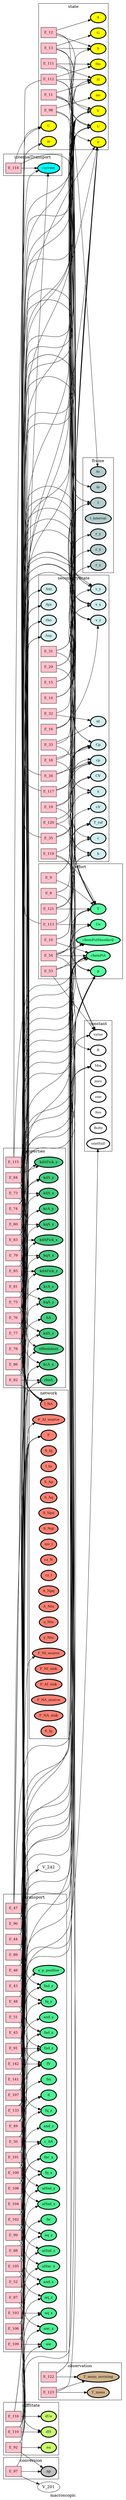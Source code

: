 digraph macroscopic {
label=macroscopic;
rankdir=LR;
E_43 -> V_113  [splines=ortho];
E_43 -> V_150  [splines=ortho];
E_43 -> V_186  [splines=ortho];
E_43 -> V_2  [splines=ortho];
E_44 -> V_113  [splines=ortho];
E_44 -> V_149  [splines=ortho];
E_44 -> V_187  [splines=ortho];
E_44 -> V_2  [splines=ortho];
E_45 -> V_113  [splines=ortho];
E_45 -> V_148  [splines=ortho];
E_45 -> V_188  [splines=ortho];
E_45 -> V_2  [splines=ortho];
E_46 -> V_138  [splines=ortho];
E_46 -> V_150  [splines=ortho];
E_46 -> V_190  [splines=ortho];
E_46 -> V_2  [splines=ortho];
E_89 -> V_114  [splines=ortho];
E_89 -> V_150  [splines=ortho];
E_89 -> V_180  [splines=ortho];
E_89 -> V_2  [splines=ortho];
E_47 -> V_138  [splines=ortho];
E_47 -> V_149  [splines=ortho];
E_47 -> V_191  [splines=ortho];
E_47 -> V_2  [splines=ortho];
E_90 -> V_114  [splines=ortho];
E_90 -> V_150  [splines=ortho];
E_90 -> V_181  [splines=ortho];
E_90 -> V_2  [splines=ortho];
E_48 -> V_138  [splines=ortho];
E_48 -> V_148  [splines=ortho];
E_48 -> V_192  [splines=ortho];
E_48 -> V_2  [splines=ortho];
E_91 -> V_114  [splines=ortho];
E_91 -> V_148  [splines=ortho];
E_91 -> V_182  [splines=ortho];
E_91 -> V_2  [splines=ortho];
E_49 -> V_112  [splines=ortho];
E_49 -> V_2  [splines=ortho];
E_50 -> V_104  [splines=ortho];
E_50 -> V_138  [splines=ortho];
E_50 -> V_157  [splines=ortho];
E_50 -> V_2  [splines=ortho];
E_51 -> V_112  [splines=ortho];
E_51 -> V_150  [splines=ortho];
E_51 -> V_183  [splines=ortho];
E_51 -> V_189  [splines=ortho];
E_51 -> V_2  [splines=ortho];
E_142 -> V_112  [splines=ortho];
E_142 -> V_150  [splines=ortho];
E_142 -> V_183  [splines=ortho];
E_142 -> V_189  [splines=ortho];
E_142 -> V_2  [splines=ortho];
E_142 -> V_243  [splines=ortho];
E_52 -> V_158  [splines=ortho];
E_52 -> V_159  [splines=ortho];
E_87 -> V_160  [splines=ortho];
E_87 -> V_2  [splines=ortho];
E_88 -> V_154  [splines=ortho];
E_88 -> V_2  [splines=ortho];
E_99 -> V_136  [splines=ortho];
E_99 -> V_160  [splines=ortho];
E_99 -> V_2  [splines=ortho];
E_100 -> V_136  [splines=ortho];
E_100 -> V_154  [splines=ortho];
E_100 -> V_2  [splines=ortho];
E_101 -> V_136  [splines=ortho];
E_101 -> V_155  [splines=ortho];
E_101 -> V_2  [splines=ortho];
E_102 -> V_136  [splines=ortho];
E_102 -> V_156  [splines=ortho];
E_102 -> V_2  [splines=ortho];
E_103 -> V_151  [splines=ortho];
E_103 -> V_2  [splines=ortho];
E_104 -> V_152  [splines=ortho];
E_104 -> V_2  [splines=ortho];
E_105 -> V_153  [splines=ortho];
E_105 -> V_2  [splines=ortho];
E_106 -> V_101  [splines=ortho];
E_106 -> V_151  [splines=ortho];
E_107 -> V_155  [splines=ortho];
E_107 -> V_2  [splines=ortho];
E_108 -> V_156  [splines=ortho];
E_108 -> V_2  [splines=ortho];
E_109 -> V_2  [splines=ortho];
E_109 -> V_211  [splines=ortho];
E_133 -> V_143  [splines=ortho];
E_133 -> V_159  [splines=ortho];
E_141 -> V_242  [splines=ortho];
E_141 -> V_5  [splines=ortho];
subgraph cluster_macroscopic___transport {
label=transport;
rankdir=LR;
V_151 [fillcolor=seagreen2, fontsize=12, label=fq_x, penwidth=3, style=filled];
V_152 [fillcolor=seagreen2, fontsize=12, label=fq_y, penwidth=3, style=filled];
V_153 [fillcolor=seagreen2, fontsize=12, label=fq_z, penwidth=3, style=filled];
V_154 [fillcolor=seagreen2, fontsize=12, label=fnd_x, penwidth=3, style=filled];
V_155 [fillcolor=seagreen2, fontsize=12, label=fnd_y, penwidth=3, style=filled];
V_156 [fillcolor=seagreen2, fontsize=12, label=fnd_z, penwidth=3, style=filled];
V_157 [fillcolor=seagreen2, fontsize=12, label=d, penwidth=3, style=filled];
V_158 [fillcolor=seagreen2, fontsize=12, label=c_AS, penwidth=3, style=filled];
V_159 [fillcolor=seagreen2, fontsize=12, label=fV, penwidth=3, style=filled];
V_160 [fillcolor=seagreen2, fontsize=12, label=fnc_x, penwidth=3, style=filled];
V_194 [fillcolor=seagreen2, fontsize=12, label=anc_x, penwidth=3, style=filled];
V_195 [fillcolor=seagreen2, fontsize=12, label=and_x, penwidth=3, style=filled];
V_204 [fillcolor=seagreen2, fontsize=12, label=aHnc_x, penwidth=3, style=filled];
V_205 [fillcolor=seagreen2, fontsize=12, label=aHnd_x, penwidth=3, style=filled];
V_206 [fillcolor=seagreen2, fontsize=12, label=aHnd_y, penwidth=3, style=filled];
V_207 [fillcolor=seagreen2, fontsize=12, label=aHnd_z, penwidth=3, style=filled];
V_208 [fillcolor=seagreen2, fontsize=12, label=aq_x, penwidth=3, style=filled];
V_209 [fillcolor=seagreen2, fontsize=12, label=aq_y, penwidth=3, style=filled];
V_210 [fillcolor=seagreen2, fontsize=12, label=aq_z, penwidth=3, style=filled];
V_211 [fillcolor=seagreen2, fontsize=12, label=fw, penwidth=3, style=filled];
V_212 [fillcolor=seagreen2, fontsize=12, label=and_y, penwidth=3, style=filled];
V_213 [fillcolor=seagreen2, fontsize=12, label=and_z, penwidth=3, style=filled];
V_214 [fillcolor=seagreen2, fontsize=12, label=aw, penwidth=3, style=filled];
V_234 [fillcolor=seagreen2, fontsize=12, label=fm, penwidth=3, style=filled];
V_243 [fillcolor=seagreen2, fontsize=12, label=y_p_positive, penwidth=3, style=filled];
E_43 [fillcolor=pink, fontsize=12, shape=box, style=filled];
E_43 -> V_151  [splines=ortho];
E_44 [fillcolor=pink, fontsize=12, shape=box, style=filled];
E_44 -> V_152  [splines=ortho];
E_45 [fillcolor=pink, fontsize=12, shape=box, style=filled];
E_45 -> V_153  [splines=ortho];
E_46 [fillcolor=pink, fontsize=12, shape=box, style=filled];
E_46 -> V_154  [splines=ortho];
E_89 [fillcolor=pink, fontsize=12, shape=box, style=filled];
E_89 -> V_154  [splines=ortho];
E_47 [fillcolor=pink, fontsize=12, shape=box, style=filled];
E_47 -> V_155  [splines=ortho];
E_90 [fillcolor=pink, fontsize=12, shape=box, style=filled];
E_90 -> V_155  [splines=ortho];
E_48 [fillcolor=pink, fontsize=12, shape=box, style=filled];
E_48 -> V_156  [splines=ortho];
E_91 [fillcolor=pink, fontsize=12, shape=box, style=filled];
E_91 -> V_156  [splines=ortho];
E_49 [fillcolor=pink, fontsize=12, shape=box, style=filled];
E_49 -> V_157  [splines=ortho];
E_50 [fillcolor=pink, fontsize=12, shape=box, style=filled];
E_50 -> V_158  [splines=ortho];
E_51 [fillcolor=pink, fontsize=12, shape=box, style=filled];
E_51 -> V_159  [splines=ortho];
E_142 [fillcolor=pink, fontsize=12, shape=box, style=filled];
E_142 -> V_159  [splines=ortho];
E_52 [fillcolor=pink, fontsize=12, shape=box, style=filled];
E_52 -> V_160  [splines=ortho];
E_87 [fillcolor=pink, fontsize=12, shape=box, style=filled];
E_87 -> V_194  [splines=ortho];
E_88 [fillcolor=pink, fontsize=12, shape=box, style=filled];
E_88 -> V_195  [splines=ortho];
E_99 [fillcolor=pink, fontsize=12, shape=box, style=filled];
E_99 -> V_204  [splines=ortho];
E_100 [fillcolor=pink, fontsize=12, shape=box, style=filled];
E_100 -> V_205  [splines=ortho];
E_101 [fillcolor=pink, fontsize=12, shape=box, style=filled];
E_101 -> V_206  [splines=ortho];
E_102 [fillcolor=pink, fontsize=12, shape=box, style=filled];
E_102 -> V_207  [splines=ortho];
E_103 [fillcolor=pink, fontsize=12, shape=box, style=filled];
E_103 -> V_208  [splines=ortho];
E_104 [fillcolor=pink, fontsize=12, shape=box, style=filled];
E_104 -> V_209  [splines=ortho];
E_105 [fillcolor=pink, fontsize=12, shape=box, style=filled];
E_105 -> V_210  [splines=ortho];
E_106 [fillcolor=pink, fontsize=12, shape=box, style=filled];
E_106 -> V_211  [splines=ortho];
E_107 [fillcolor=pink, fontsize=12, shape=box, style=filled];
E_107 -> V_212  [splines=ortho];
E_108 [fillcolor=pink, fontsize=12, shape=box, style=filled];
E_108 -> V_213  [splines=ortho];
E_109 [fillcolor=pink, fontsize=12, shape=box, style=filled];
E_109 -> V_214  [splines=ortho];
E_133 [fillcolor=pink, fontsize=12, shape=box, style=filled];
E_133 -> V_234  [splines=ortho];
E_141 [fillcolor=pink, fontsize=12, shape=box, style=filled];
E_141 -> V_243  [splines=ortho];
}

subgraph cluster_macroscopic___geometry {
label=geometry;
rankdir=LR;
}

E_73 -> V_108  [splines=ortho];
E_73 -> V_110  [splines=ortho];
E_73 -> V_114  [splines=ortho];
E_73 -> V_118  [splines=ortho];
E_73 -> V_27  [splines=ortho];
E_74 -> V_108  [splines=ortho];
E_74 -> V_110  [splines=ortho];
E_74 -> V_114  [splines=ortho];
E_74 -> V_119  [splines=ortho];
E_74 -> V_27  [splines=ortho];
E_75 -> V_108  [splines=ortho];
E_75 -> V_110  [splines=ortho];
E_75 -> V_114  [splines=ortho];
E_75 -> V_120  [splines=ortho];
E_75 -> V_27  [splines=ortho];
E_76 -> V_108  [splines=ortho];
E_76 -> V_110  [splines=ortho];
E_76 -> V_112  [splines=ortho];
E_76 -> V_114  [splines=ortho];
E_76 -> V_118  [splines=ortho];
E_76 -> V_132  [splines=ortho];
E_76 -> V_27  [splines=ortho];
E_77 -> V_108  [splines=ortho];
E_77 -> V_110  [splines=ortho];
E_77 -> V_112  [splines=ortho];
E_77 -> V_114  [splines=ortho];
E_77 -> V_119  [splines=ortho];
E_77 -> V_132  [splines=ortho];
E_77 -> V_27  [splines=ortho];
E_78 -> V_108  [splines=ortho];
E_78 -> V_110  [splines=ortho];
E_78 -> V_112  [splines=ortho];
E_78 -> V_114  [splines=ortho];
E_78 -> V_120  [splines=ortho];
E_78 -> V_132  [splines=ortho];
E_78 -> V_27  [splines=ortho];
E_79 -> V_110  [splines=ortho];
E_79 -> V_118  [splines=ortho];
E_79 -> V_124  [splines=ortho];
E_79 -> V_27  [splines=ortho];
E_80 -> V_110  [splines=ortho];
E_80 -> V_119  [splines=ortho];
E_80 -> V_124  [splines=ortho];
E_80 -> V_27  [splines=ortho];
E_81 -> V_110  [splines=ortho];
E_81 -> V_120  [splines=ortho];
E_81 -> V_124  [splines=ortho];
E_81 -> V_27  [splines=ortho];
E_82 -> V_143  [splines=ortho];
E_82 -> V_27  [splines=ortho];
E_83 -> V_108  [splines=ortho];
E_83 -> V_111  [splines=ortho];
E_83 -> V_114  [splines=ortho];
E_83 -> V_118  [splines=ortho];
E_83 -> V_27  [splines=ortho];
E_84 -> V_108  [splines=ortho];
E_84 -> V_111  [splines=ortho];
E_84 -> V_114  [splines=ortho];
E_84 -> V_119  [splines=ortho];
E_84 -> V_27  [splines=ortho];
E_85 -> V_108  [splines=ortho];
E_85 -> V_111  [splines=ortho];
E_85 -> V_114  [splines=ortho];
E_85 -> V_120  [splines=ortho];
E_85 -> V_27  [splines=ortho];
E_86 -> V_136  [splines=ortho];
E_86 -> V_27  [splines=ortho];
E_115 -> V_217  [splines=ortho];
E_115 -> V_218  [splines=ortho];
subgraph cluster_macroscopic___properties {
label=properties;
rankdir=LR;
V_180 [fillcolor=seagreen3, fontsize=12, label=kdA_x, penwidth=3, style=filled];
V_181 [fillcolor=seagreen3, fontsize=12, label=kdA_y, penwidth=3, style=filled];
V_182 [fillcolor=seagreen3, fontsize=12, label=kdA_z, penwidth=3, style=filled];
V_183 [fillcolor=seagreen3, fontsize=12, label=kcA_x, penwidth=3, style=filled];
V_184 [fillcolor=seagreen3, fontsize=12, label=kcA_y, penwidth=3, style=filled];
V_185 [fillcolor=seagreen3, fontsize=12, label=kcA_z, penwidth=3, style=filled];
V_186 [fillcolor=seagreen3, fontsize=12, label=kqA_x, penwidth=3, style=filled];
V_187 [fillcolor=seagreen3, fontsize=12, label=kqA_y, penwidth=3, style=filled];
V_188 [fillcolor=seagreen3, fontsize=12, label=kqA_z, penwidth=3, style=filled];
V_189 [fillcolor=seagreen3, fontsize=12, label=rhoA, penwidth=3, style=filled];
V_190 [fillcolor=seagreen3, fontsize=12, label=kdAFick_x, penwidth=3, style=filled];
V_191 [fillcolor=seagreen3, fontsize=12, label=kdAFick_y, penwidth=3, style=filled];
V_192 [fillcolor=seagreen3, fontsize=12, label=kdAFick_z, penwidth=3, style=filled];
V_193 [fillcolor=seagreen3, fontsize=12, label=hA, penwidth=3, style=filled];
V_219 [fillcolor=seagreen3, fontsize=12, label=elResistant, penwidth=3, style=filled];
E_73 [fillcolor=pink, fontsize=12, shape=box, style=filled];
E_73 -> V_180  [splines=ortho];
E_74 [fillcolor=pink, fontsize=12, shape=box, style=filled];
E_74 -> V_181  [splines=ortho];
E_75 [fillcolor=pink, fontsize=12, shape=box, style=filled];
E_75 -> V_182  [splines=ortho];
E_76 [fillcolor=pink, fontsize=12, shape=box, style=filled];
E_76 -> V_183  [splines=ortho];
E_77 [fillcolor=pink, fontsize=12, shape=box, style=filled];
E_77 -> V_184  [splines=ortho];
E_78 [fillcolor=pink, fontsize=12, shape=box, style=filled];
E_78 -> V_185  [splines=ortho];
E_79 [fillcolor=pink, fontsize=12, shape=box, style=filled];
E_79 -> V_186  [splines=ortho];
E_80 [fillcolor=pink, fontsize=12, shape=box, style=filled];
E_80 -> V_187  [splines=ortho];
E_81 [fillcolor=pink, fontsize=12, shape=box, style=filled];
E_81 -> V_188  [splines=ortho];
E_82 [fillcolor=pink, fontsize=12, shape=box, style=filled];
E_82 -> V_189  [splines=ortho];
E_83 [fillcolor=pink, fontsize=12, shape=box, style=filled];
E_83 -> V_190  [splines=ortho];
E_84 [fillcolor=pink, fontsize=12, shape=box, style=filled];
E_84 -> V_191  [splines=ortho];
E_85 [fillcolor=pink, fontsize=12, shape=box, style=filled];
E_85 -> V_192  [splines=ortho];
E_86 [fillcolor=pink, fontsize=12, shape=box, style=filled];
E_86 -> V_193  [splines=ortho];
E_115 [fillcolor=pink, fontsize=12, shape=box, style=filled];
E_115 -> V_219  [splines=ortho];
}

subgraph cluster_macroscopic___network {
label=network;
rankdir=LR;
V_10 [fillcolor=salmon, fontsize=12, label=S_Iq, penwidth=3, style=filled];
V_11 [fillcolor=salmon, fontsize=12, label=I_tu, penwidth=3, style=filled];
V_12 [fillcolor=salmon, fontsize=12, label=S_Ap, penwidth=3, style=filled];
V_13 [fillcolor=salmon, fontsize=12, label=S_Aq, penwidth=3, style=filled];
V_14 [fillcolor=salmon, fontsize=12, label=S_Npu, penwidth=3, style=filled];
V_15 [fillcolor=salmon, fontsize=12, label=S_Nqt, penwidth=3, style=filled];
V_16 [fillcolor=salmon, fontsize=12, label=mv_I, penwidth=3, style=filled];
V_17 [fillcolor=salmon, fontsize=12, label=cz_N, penwidth=3, style=filled];
V_18 [fillcolor=salmon, fontsize=12, label=cz_I, penwidth=3, style=filled];
V_19 [fillcolor=salmon, fontsize=12, label=A_Npq, penwidth=3, style=filled];
V_2 [fillcolor=salmon, fontsize=12, label=F, penwidth=3, style=filled];
V_20 [fillcolor=salmon, fontsize=12, label=A_Ntu, penwidth=3, style=filled];
V_21 [fillcolor=salmon, fontsize=12, label=u_Ntu, penwidth=3, style=filled];
V_22 [fillcolor=salmon, fontsize=12, label=y_Ntu, penwidth=3, style=filled];
V_27 [fillcolor=salmon, fontsize=12, label=I_NA, penwidth=3, style=filled];
V_3 [fillcolor=salmon, fontsize=12, label=F_NI_source, penwidth=3, style=filled];
V_4 [fillcolor=salmon, fontsize=12, label=F_NI_sink, penwidth=3, style=filled];
V_5 [fillcolor=salmon, fontsize=12, label=F_AI_source, penwidth=3, style=filled];
V_6 [fillcolor=salmon, fontsize=12, label=F_AI_sink, penwidth=3, style=filled];
V_7 [fillcolor=salmon, fontsize=12, label=F_NA_source, penwidth=3, style=filled];
V_8 [fillcolor=salmon, fontsize=12, label=F_NA_sink, penwidth=3, style=filled];
V_9 [fillcolor=salmon, fontsize=12, label=S_Ip, penwidth=3, style=filled];
}

subgraph cluster_macroscopic___differenceOperator {
label=differenceOperator;
rankdir=LR;
}

subgraph cluster_macroscopic___frame {
label=frame;
rankdir=LR;
V_1 [fillcolor=lightcyan3, fontsize=12, label=t, penwidth=3, style=filled];
V_105 [fillcolor=lightcyan3, fontsize=12, label=to, penwidth=3, style=filled];
V_106 [fillcolor=lightcyan3, fontsize=12, label=te, penwidth=3, style=filled];
V_107 [fillcolor=lightcyan3, fontsize=12, label=t_interval, penwidth=3, style=filled];
V_23 [fillcolor=lightcyan3, fontsize=12, label=r_x, penwidth=3, style=filled];
V_24 [fillcolor=lightcyan3, fontsize=12, label=r_y, penwidth=3, style=filled];
V_25 [fillcolor=lightcyan3, fontsize=12, label=r_z, penwidth=3, style=filled];
}

E_11 -> V_108  [splines=ortho];
E_11 -> V_110  [splines=ortho];
E_11 -> V_112  [splines=ortho];
E_112 -> V_1  [splines=ortho];
E_112 -> V_105  [splines=ortho];
E_112 -> V_106  [splines=ortho];
E_112 -> V_215  [splines=ortho];
E_112 -> V_216  [splines=ortho];
E_12 -> V_108  [splines=ortho];
E_12 -> V_109  [splines=ortho];
E_12 -> V_113  [splines=ortho];
E_13 -> V_108  [splines=ortho];
E_13 -> V_109  [splines=ortho];
E_13 -> V_110  [splines=ortho];
E_13 -> V_112  [splines=ortho];
E_13 -> V_113  [splines=ortho];
E_98 -> V_101  [splines=ortho];
E_98 -> V_111  [splines=ortho];
E_111 -> V_101  [splines=ortho];
E_111 -> V_115  [splines=ortho];
subgraph cluster_macroscopic___state {
label=state;
rankdir=LR;
V_108 [fillcolor=yellow, fontsize=12, label=U, penwidth=3, style=filled];
V_109 [fillcolor=yellow, fontsize=12, label=S, penwidth=3, style=filled];
V_110 [fillcolor=yellow, fontsize=12, label=V, penwidth=3, style=filled];
V_111 [fillcolor=yellow, fontsize=12, label=n, penwidth=3, style=filled];
V_115 [fillcolor=yellow, fontsize=12, label=H, penwidth=3, style=filled];
V_116 [fillcolor=yellow, fontsize=12, label=A, penwidth=3, style=filled];
V_117 [fillcolor=yellow, fontsize=12, label=G, penwidth=3, style=filled];
V_137 [fillcolor=yellow, fontsize=12, label=m, penwidth=3, style=filled];
V_144 [fillcolor=yellow, fontsize=12, label=C, penwidth=3, style=filled];
V_203 [fillcolor=yellow, fontsize=12, label=no, penwidth=3, style=filled];
V_216 [fillcolor=yellow, fontsize=12, label=Ho, penwidth=3, style=filled];
E_11 [fillcolor=pink, fontsize=12, shape=box, style=filled];
E_11 -> V_115  [splines=ortho];
E_112 [fillcolor=pink, fontsize=12, shape=box, style=filled];
E_112 -> V_115  [splines=ortho];
E_12 [fillcolor=pink, fontsize=12, shape=box, style=filled];
E_12 -> V_116  [splines=ortho];
E_13 [fillcolor=pink, fontsize=12, shape=box, style=filled];
E_13 -> V_117  [splines=ortho];
E_98 [fillcolor=pink, fontsize=12, shape=box, style=filled];
E_98 -> V_203  [splines=ortho];
E_111 [fillcolor=pink, fontsize=12, shape=box, style=filled];
E_111 -> V_216  [splines=ortho];
}

subgraph cluster_macroscopic___constant {
label=constant;
rankdir=LR;
V_101 [fillcolor=white, fontsize=12, label=value, penwidth=3, style=filled];
V_102 [fillcolor=white, fontsize=12, label=zero, penwidth=3, style=filled];
V_103 [fillcolor=white, fontsize=12, label=one, penwidth=3, style=filled];
V_104 [fillcolor=white, fontsize=12, label=oneHalf, penwidth=3, style=filled];
V_121 [fillcolor=white, fontsize=12, label=Avo, penwidth=3, style=filled];
V_122 [fillcolor=white, fontsize=12, label=Boltz, penwidth=3, style=filled];
V_123 [fillcolor=white, fontsize=12, label=R, penwidth=3, style=filled];
V_132 [fillcolor=white, fontsize=12, label=Mm, penwidth=3, style=filled];
}

E_8 -> V_108  [splines=ortho];
E_8 -> V_110  [splines=ortho];
E_9 -> V_108  [splines=ortho];
E_9 -> V_109  [splines=ortho];
E_121 -> V_115  [splines=ortho];
E_121 -> V_124  [splines=ortho];
E_121 -> V_222  [splines=ortho];
E_10 -> V_108  [splines=ortho];
E_10 -> V_111  [splines=ortho];
E_54 -> V_113  [splines=ortho];
E_54 -> V_123  [splines=ortho];
E_54 -> V_140  [splines=ortho];
E_54 -> V_161  [splines=ortho];
E_53 -> V_101  [splines=ortho];
E_53 -> V_114  [splines=ortho];
E_113 -> V_108  [splines=ortho];
E_113 -> V_144  [splines=ortho];
subgraph cluster_macroscopic___effort {
label=effort;
rankdir=LR;
V_112 [fillcolor=seagreen1, fontsize=12, label=p, penwidth=3, style=filled];
V_113 [fillcolor=seagreen1, fontsize=12, label=T, penwidth=3, style=filled];
V_114 [fillcolor=seagreen1, fontsize=12, label=chemPot, penwidth=3, style=filled];
V_161 [fillcolor=seagreen1, fontsize=12, label=chemPotStandard, penwidth=3, style=filled];
V_217 [fillcolor=seagreen1, fontsize=12, label=Ue, penwidth=3, style=filled];
E_8 [fillcolor=pink, fontsize=12, shape=box, style=filled];
E_8 -> V_112  [splines=ortho];
E_9 [fillcolor=pink, fontsize=12, shape=box, style=filled];
E_9 -> V_113  [splines=ortho];
E_121 [fillcolor=pink, fontsize=12, shape=box, style=filled];
E_121 -> V_113  [splines=ortho];
E_10 [fillcolor=pink, fontsize=12, shape=box, style=filled];
E_10 -> V_114  [splines=ortho];
E_54 [fillcolor=pink, fontsize=12, shape=box, style=filled];
E_54 -> V_114  [splines=ortho];
E_53 [fillcolor=pink, fontsize=12, shape=box, style=filled];
E_53 -> V_161  [splines=ortho];
E_113 [fillcolor=pink, fontsize=12, shape=box, style=filled];
E_113 -> V_217  [splines=ortho];
}

E_14 -> V_1  [splines=ortho];
E_14 -> V_23  [splines=ortho];
E_15 -> V_1  [splines=ortho];
E_15 -> V_24  [splines=ortho];
E_16 -> V_1  [splines=ortho];
E_16 -> V_25  [splines=ortho];
E_18 -> V_113  [splines=ortho];
E_18 -> V_115  [splines=ortho];
E_117 -> V_137  [splines=ortho];
E_117 -> V_141  [splines=ortho];
E_19 -> V_108  [splines=ortho];
E_19 -> V_113  [splines=ortho];
E_29 -> V_111  [splines=ortho];
E_29 -> V_115  [splines=ortho];
E_31 -> V_110  [splines=ortho];
E_31 -> V_111  [splines=ortho];
E_32 -> V_111  [splines=ortho];
E_33 -> V_111  [splines=ortho];
E_33 -> V_139  [splines=ortho];
E_34 -> V_124  [splines=ortho];
E_34 -> V_137  [splines=ortho];
E_120 -> V_101  [splines=ortho];
E_120 -> V_141  [splines=ortho];
E_35 -> V_125  [splines=ortho];
E_35 -> V_137  [splines=ortho];
E_119 -> V_101  [splines=ortho];
E_119 -> V_113  [splines=ortho];
subgraph cluster_macroscopic___secondaryState {
label=secondaryState;
rankdir=LR;
V_118 [fillcolor=lightcyan2, fontsize=12, label=v_x, penwidth=3, style=filled];
V_119 [fillcolor=lightcyan2, fontsize=12, label=v_y, penwidth=3, style=filled];
V_120 [fillcolor=lightcyan2, fontsize=12, label=v_z, penwidth=3, style=filled];
V_124 [fillcolor=lightcyan2, fontsize=12, label=Cp, penwidth=3, style=filled];
V_125 [fillcolor=lightcyan2, fontsize=12, label=CV, penwidth=3, style=filled];
V_136 [fillcolor=lightcyan2, fontsize=12, label=h, penwidth=3, style=filled];
V_138 [fillcolor=lightcyan2, fontsize=12, label=c, penwidth=3, style=filled];
V_139 [fillcolor=lightcyan2, fontsize=12, label=nt, penwidth=3, style=filled];
V_140 [fillcolor=lightcyan2, fontsize=12, label=x, penwidth=3, style=filled];
V_141 [fillcolor=lightcyan2, fontsize=12, label=cp, penwidth=3, style=filled];
V_142 [fillcolor=lightcyan2, fontsize=12, label=cV, penwidth=3, style=filled];
V_143 [fillcolor=lightcyan2, fontsize=12, label=rho, penwidth=3, style=filled];
V_148 [fillcolor=lightcyan2, fontsize=12, label=Axy, penwidth=3, style=filled];
V_149 [fillcolor=lightcyan2, fontsize=12, label=Axz, penwidth=3, style=filled];
V_150 [fillcolor=lightcyan2, fontsize=12, label=Ayz, penwidth=3, style=filled];
V_222 [fillcolor=lightcyan2, fontsize=12, label=T_ref, penwidth=3, style=filled];
E_14 [fillcolor=pink, fontsize=12, shape=box, style=filled];
E_14 -> V_118  [splines=ortho];
E_15 [fillcolor=pink, fontsize=12, shape=box, style=filled];
E_15 -> V_119  [splines=ortho];
E_16 [fillcolor=pink, fontsize=12, shape=box, style=filled];
E_16 -> V_120  [splines=ortho];
E_18 [fillcolor=pink, fontsize=12, shape=box, style=filled];
E_18 -> V_124  [splines=ortho];
E_117 [fillcolor=pink, fontsize=12, shape=box, style=filled];
E_117 -> V_124  [splines=ortho];
E_19 [fillcolor=pink, fontsize=12, shape=box, style=filled];
E_19 -> V_125  [splines=ortho];
E_29 [fillcolor=pink, fontsize=12, shape=box, style=filled];
E_29 -> V_136  [splines=ortho];
E_31 [fillcolor=pink, fontsize=12, shape=box, style=filled];
E_31 -> V_138  [splines=ortho];
E_32 [fillcolor=pink, fontsize=12, shape=box, style=filled];
E_32 -> V_139  [splines=ortho];
E_33 [fillcolor=pink, fontsize=12, shape=box, style=filled];
E_33 -> V_140  [splines=ortho];
E_34 [fillcolor=pink, fontsize=12, shape=box, style=filled];
E_34 -> V_141  [splines=ortho];
E_120 [fillcolor=pink, fontsize=12, shape=box, style=filled];
E_120 -> V_141  [splines=ortho];
E_35 [fillcolor=pink, fontsize=12, shape=box, style=filled];
E_35 -> V_142  [splines=ortho];
E_119 [fillcolor=pink, fontsize=12, shape=box, style=filled];
E_119 -> V_222  [splines=ortho];
}

E_97 -> V_201  [splines=ortho];
E_97 -> V_3  [splines=ortho];
subgraph cluster_macroscopic___conversion {
label=conversion;
rankdir=LR;
V_202 [fillcolor=grey, fontsize=12, label=np, penwidth=3, style=filled];
E_97 [fillcolor=pink, fontsize=12, shape=box, style=filled];
E_97 -> V_202  [splines=ortho];
}

E_92 -> V_110  [splines=ortho];
E_92 -> V_194  [splines=ortho];
E_92 -> V_195  [splines=ortho];
E_92 -> V_202  [splines=ortho];
E_110 -> V_204  [splines=ortho];
E_110 -> V_205  [splines=ortho];
E_110 -> V_206  [splines=ortho];
E_110 -> V_207  [splines=ortho];
E_110 -> V_208  [splines=ortho];
E_110 -> V_209  [splines=ortho];
E_110 -> V_210  [splines=ortho];
E_110 -> V_214  [splines=ortho];
E_116 -> V_2  [splines=ortho];
E_116 -> V_218  [splines=ortho];
E_116 -> V_219  [splines=ortho];
subgraph cluster_macroscopic___diffState {
label=diffState;
rankdir=LR;
V_196 [fillcolor=darkolivegreen1, fontsize=12, label=an, penwidth=3, style=filled];
V_215 [fillcolor=darkolivegreen1, fontsize=12, label=dH, penwidth=3, style=filled];
V_220 [fillcolor=darkolivegreen1, fontsize=12, label=dUe, penwidth=3, style=filled];
E_92 [fillcolor=pink, fontsize=12, shape=box, style=filled];
E_92 -> V_196  [splines=ortho];
E_110 [fillcolor=pink, fontsize=12, shape=box, style=filled];
E_110 -> V_215  [splines=ortho];
E_116 [fillcolor=pink, fontsize=12, shape=box, style=filled];
E_116 -> V_220  [splines=ortho];
}

E_114 -> V_1  [splines=ortho];
E_114 -> V_144  [splines=ortho];
subgraph cluster_macroscopic___internalTransport {
label=internalTransport;
rankdir=LR;
V_218 [fillcolor=cyan, fontsize=12, label=current, penwidth=3, style=filled];
E_114 [fillcolor=pink, fontsize=12, shape=box, style=filled];
E_114 -> V_218  [splines=ortho];
}

subgraph cluster_macroscopic___controlInput {
label=controlInput;
rankdir=LR;
}

E_122 -> V_101  [splines=ortho];
E_122 -> V_113  [splines=ortho];
E_123 -> V_113  [splines=ortho];
E_123 -> V_223  [splines=ortho];
subgraph cluster_macroscopic___observation {
label=observation;
rankdir=LR;
V_223 [fillcolor=tan, fontsize=12, label=T_meas_norming, penwidth=3, style=filled];
V_224 [fillcolor=tan, fontsize=12, label=T_meas, penwidth=3, style=filled];
E_122 [fillcolor=pink, fontsize=12, shape=box, style=filled];
E_122 -> V_223  [splines=ortho];
E_123 [fillcolor=pink, fontsize=12, shape=box, style=filled];
E_123 -> V_224  [splines=ortho];
}

}
